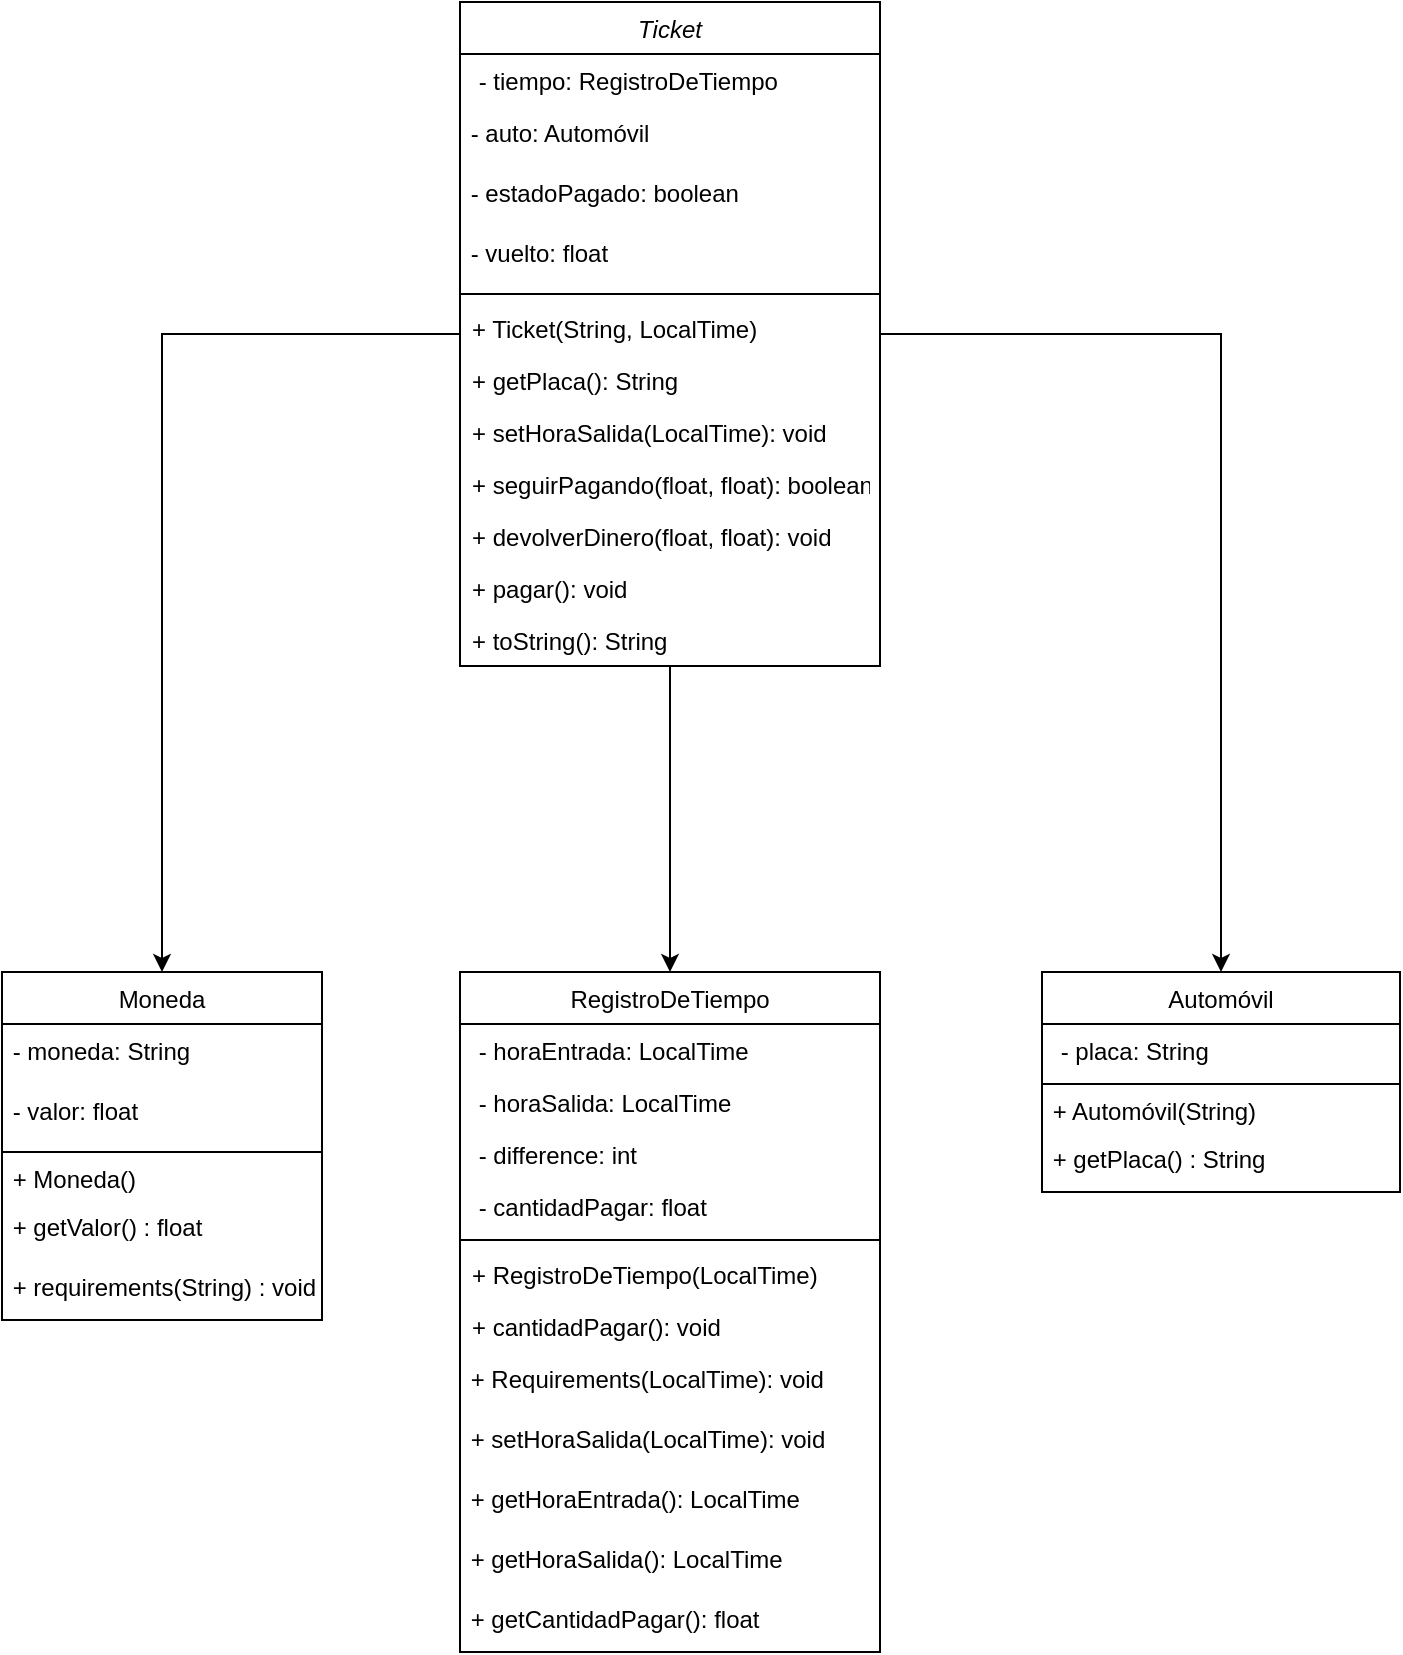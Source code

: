 <mxfile version="12.9.3" type="device"><diagram id="C5RBs43oDa-KdzZeNtuy" name="Page-1"><mxGraphModel dx="6920" dy="3327" grid="1" gridSize="10" guides="1" tooltips="1" connect="1" arrows="1" fold="1" page="1" pageScale="1" pageWidth="827" pageHeight="1169" math="0" shadow="0"><root><mxCell id="WIyWlLk6GJQsqaUBKTNV-0"/><mxCell id="WIyWlLk6GJQsqaUBKTNV-1" parent="WIyWlLk6GJQsqaUBKTNV-0"/><mxCell id="zkfFHV4jXpPFQw0GAbJ--6" value="Moneda" style="swimlane;fontStyle=0;align=center;verticalAlign=top;childLayout=stackLayout;horizontal=1;startSize=26;horizontalStack=0;resizeParent=1;resizeLast=0;collapsible=1;marginBottom=0;rounded=0;shadow=0;strokeWidth=1;" parent="WIyWlLk6GJQsqaUBKTNV-1" vertex="1"><mxGeometry x="80" y="525" width="160" height="174" as="geometry"><mxRectangle x="130" y="380" width="160" height="26" as="alternateBounds"/></mxGeometry></mxCell><mxCell id="4XBfQFPxOakqhCiv4kqH-9" value="&amp;nbsp;- moneda: String" style="text;html=1;" vertex="1" parent="zkfFHV4jXpPFQw0GAbJ--6"><mxGeometry y="26" width="160" height="30" as="geometry"/></mxCell><mxCell id="4XBfQFPxOakqhCiv4kqH-10" value="&amp;nbsp;- valor: float" style="text;html=1;" vertex="1" parent="zkfFHV4jXpPFQw0GAbJ--6"><mxGeometry y="56" width="160" height="30" as="geometry"/></mxCell><mxCell id="zkfFHV4jXpPFQw0GAbJ--9" value="" style="line;html=1;strokeWidth=1;align=left;verticalAlign=middle;spacingTop=-1;spacingLeft=3;spacingRight=3;rotatable=0;labelPosition=right;points=[];portConstraint=eastwest;" parent="zkfFHV4jXpPFQw0GAbJ--6" vertex="1"><mxGeometry y="86" width="160" height="8" as="geometry"/></mxCell><mxCell id="4XBfQFPxOakqhCiv4kqH-12" value="&amp;nbsp;+ Moneda()" style="text;html=1;align=left;verticalAlign=middle;resizable=0;points=[];autosize=1;" vertex="1" parent="zkfFHV4jXpPFQw0GAbJ--6"><mxGeometry y="94" width="160" height="20" as="geometry"/></mxCell><mxCell id="4XBfQFPxOakqhCiv4kqH-14" value="&amp;nbsp;+ getValor() : float" style="text;html=1;" vertex="1" parent="zkfFHV4jXpPFQw0GAbJ--6"><mxGeometry y="114" width="160" height="30" as="geometry"/></mxCell><mxCell id="4XBfQFPxOakqhCiv4kqH-17" value="&amp;nbsp;+ requirements(String) : void" style="text;html=1;" vertex="1" parent="zkfFHV4jXpPFQw0GAbJ--6"><mxGeometry y="144" width="160" height="30" as="geometry"/></mxCell><mxCell id="4XBfQFPxOakqhCiv4kqH-38" style="edgeStyle=orthogonalEdgeStyle;rounded=0;orthogonalLoop=1;jettySize=auto;html=1;" edge="1" parent="WIyWlLk6GJQsqaUBKTNV-1" source="zkfFHV4jXpPFQw0GAbJ--0" target="zkfFHV4jXpPFQw0GAbJ--17"><mxGeometry relative="1" as="geometry"/></mxCell><mxCell id="4XBfQFPxOakqhCiv4kqH-39" style="edgeStyle=orthogonalEdgeStyle;rounded=0;orthogonalLoop=1;jettySize=auto;html=1;" edge="1" parent="WIyWlLk6GJQsqaUBKTNV-1" source="zkfFHV4jXpPFQw0GAbJ--0" target="zkfFHV4jXpPFQw0GAbJ--13"><mxGeometry relative="1" as="geometry"/></mxCell><mxCell id="4XBfQFPxOakqhCiv4kqH-40" style="edgeStyle=orthogonalEdgeStyle;rounded=0;orthogonalLoop=1;jettySize=auto;html=1;" edge="1" parent="WIyWlLk6GJQsqaUBKTNV-1" source="zkfFHV4jXpPFQw0GAbJ--0" target="zkfFHV4jXpPFQw0GAbJ--6"><mxGeometry relative="1" as="geometry"/></mxCell><mxCell id="zkfFHV4jXpPFQw0GAbJ--0" value="Ticket" style="swimlane;fontStyle=2;align=center;verticalAlign=top;childLayout=stackLayout;horizontal=1;startSize=26;horizontalStack=0;resizeParent=1;resizeLast=0;collapsible=1;marginBottom=0;rounded=0;shadow=0;strokeWidth=1;" parent="WIyWlLk6GJQsqaUBKTNV-1" vertex="1"><mxGeometry x="309" y="40" width="210" height="332" as="geometry"><mxRectangle x="230" y="140" width="160" height="26" as="alternateBounds"/></mxGeometry></mxCell><mxCell id="zkfFHV4jXpPFQw0GAbJ--1" value=" - tiempo: RegistroDeTiempo" style="text;align=left;verticalAlign=top;spacingLeft=4;spacingRight=4;overflow=hidden;rotatable=0;points=[[0,0.5],[1,0.5]];portConstraint=eastwest;" parent="zkfFHV4jXpPFQw0GAbJ--0" vertex="1"><mxGeometry y="26" width="210" height="26" as="geometry"/></mxCell><mxCell id="4XBfQFPxOakqhCiv4kqH-19" value="&amp;nbsp;- auto: Automóvil" style="text;html=1;" vertex="1" parent="zkfFHV4jXpPFQw0GAbJ--0"><mxGeometry y="52" width="210" height="30" as="geometry"/></mxCell><mxCell id="4XBfQFPxOakqhCiv4kqH-20" value="&amp;nbsp;- estadoPagado: boolean" style="text;html=1;" vertex="1" parent="zkfFHV4jXpPFQw0GAbJ--0"><mxGeometry y="82" width="210" height="30" as="geometry"/></mxCell><mxCell id="4XBfQFPxOakqhCiv4kqH-21" value="&amp;nbsp;- vuelto: float" style="text;html=1;" vertex="1" parent="zkfFHV4jXpPFQw0GAbJ--0"><mxGeometry y="112" width="210" height="30" as="geometry"/></mxCell><mxCell id="zkfFHV4jXpPFQw0GAbJ--4" value="" style="line;html=1;strokeWidth=1;align=left;verticalAlign=middle;spacingTop=-1;spacingLeft=3;spacingRight=3;rotatable=0;labelPosition=right;points=[];portConstraint=eastwest;" parent="zkfFHV4jXpPFQw0GAbJ--0" vertex="1"><mxGeometry y="142" width="210" height="8" as="geometry"/></mxCell><mxCell id="zkfFHV4jXpPFQw0GAbJ--5" value="+ Ticket(String, LocalTime)" style="text;align=left;verticalAlign=top;spacingLeft=4;spacingRight=4;overflow=hidden;rotatable=0;points=[[0,0.5],[1,0.5]];portConstraint=eastwest;" parent="zkfFHV4jXpPFQw0GAbJ--0" vertex="1"><mxGeometry y="150" width="210" height="26" as="geometry"/></mxCell><mxCell id="4XBfQFPxOakqhCiv4kqH-22" value="+ getPlaca(): String" style="text;align=left;verticalAlign=top;spacingLeft=4;spacingRight=4;overflow=hidden;rotatable=0;points=[[0,0.5],[1,0.5]];portConstraint=eastwest;" vertex="1" parent="zkfFHV4jXpPFQw0GAbJ--0"><mxGeometry y="176" width="210" height="26" as="geometry"/></mxCell><mxCell id="4XBfQFPxOakqhCiv4kqH-23" value="+ setHoraSalida(LocalTime): void" style="text;align=left;verticalAlign=top;spacingLeft=4;spacingRight=4;overflow=hidden;rotatable=0;points=[[0,0.5],[1,0.5]];portConstraint=eastwest;" vertex="1" parent="zkfFHV4jXpPFQw0GAbJ--0"><mxGeometry y="202" width="210" height="26" as="geometry"/></mxCell><mxCell id="4XBfQFPxOakqhCiv4kqH-30" value="+ seguirPagando(float, float): boolean" style="text;align=left;verticalAlign=top;spacingLeft=4;spacingRight=4;overflow=hidden;rotatable=0;points=[[0,0.5],[1,0.5]];portConstraint=eastwest;" vertex="1" parent="zkfFHV4jXpPFQw0GAbJ--0"><mxGeometry y="228" width="210" height="26" as="geometry"/></mxCell><mxCell id="4XBfQFPxOakqhCiv4kqH-31" value="+ devolverDinero(float, float): void" style="text;align=left;verticalAlign=top;spacingLeft=4;spacingRight=4;overflow=hidden;rotatable=0;points=[[0,0.5],[1,0.5]];portConstraint=eastwest;" vertex="1" parent="zkfFHV4jXpPFQw0GAbJ--0"><mxGeometry y="254" width="210" height="26" as="geometry"/></mxCell><mxCell id="4XBfQFPxOakqhCiv4kqH-33" value="+ pagar(): void" style="text;align=left;verticalAlign=top;spacingLeft=4;spacingRight=4;overflow=hidden;rotatable=0;points=[[0,0.5],[1,0.5]];portConstraint=eastwest;" vertex="1" parent="zkfFHV4jXpPFQw0GAbJ--0"><mxGeometry y="280" width="210" height="26" as="geometry"/></mxCell><mxCell id="4XBfQFPxOakqhCiv4kqH-34" value="+ toString(): String" style="text;align=left;verticalAlign=top;spacingLeft=4;spacingRight=4;overflow=hidden;rotatable=0;points=[[0,0.5],[1,0.5]];portConstraint=eastwest;" vertex="1" parent="zkfFHV4jXpPFQw0GAbJ--0"><mxGeometry y="306" width="210" height="26" as="geometry"/></mxCell><mxCell id="zkfFHV4jXpPFQw0GAbJ--17" value="RegistroDeTiempo" style="swimlane;fontStyle=0;align=center;verticalAlign=top;childLayout=stackLayout;horizontal=1;startSize=26;horizontalStack=0;resizeParent=1;resizeLast=0;collapsible=1;marginBottom=0;rounded=0;shadow=0;strokeWidth=1;" parent="WIyWlLk6GJQsqaUBKTNV-1" vertex="1"><mxGeometry x="309" y="525" width="210" height="340" as="geometry"><mxRectangle x="550" y="140" width="160" height="26" as="alternateBounds"/></mxGeometry></mxCell><mxCell id="zkfFHV4jXpPFQw0GAbJ--18" value=" - horaEntrada: LocalTime" style="text;align=left;verticalAlign=top;spacingLeft=4;spacingRight=4;overflow=hidden;rotatable=0;points=[[0,0.5],[1,0.5]];portConstraint=eastwest;" parent="zkfFHV4jXpPFQw0GAbJ--17" vertex="1"><mxGeometry y="26" width="210" height="26" as="geometry"/></mxCell><mxCell id="zkfFHV4jXpPFQw0GAbJ--19" value=" - horaSalida: LocalTime" style="text;align=left;verticalAlign=top;spacingLeft=4;spacingRight=4;overflow=hidden;rotatable=0;points=[[0,0.5],[1,0.5]];portConstraint=eastwest;rounded=0;shadow=0;html=0;" parent="zkfFHV4jXpPFQw0GAbJ--17" vertex="1"><mxGeometry y="52" width="210" height="26" as="geometry"/></mxCell><mxCell id="zkfFHV4jXpPFQw0GAbJ--20" value=" - difference: int" style="text;align=left;verticalAlign=top;spacingLeft=4;spacingRight=4;overflow=hidden;rotatable=0;points=[[0,0.5],[1,0.5]];portConstraint=eastwest;rounded=0;shadow=0;html=0;" parent="zkfFHV4jXpPFQw0GAbJ--17" vertex="1"><mxGeometry y="78" width="210" height="26" as="geometry"/></mxCell><mxCell id="zkfFHV4jXpPFQw0GAbJ--21" value=" - cantidadPagar: float" style="text;align=left;verticalAlign=top;spacingLeft=4;spacingRight=4;overflow=hidden;rotatable=0;points=[[0,0.5],[1,0.5]];portConstraint=eastwest;rounded=0;shadow=0;html=0;" parent="zkfFHV4jXpPFQw0GAbJ--17" vertex="1"><mxGeometry y="104" width="210" height="26" as="geometry"/></mxCell><mxCell id="zkfFHV4jXpPFQw0GAbJ--23" value="" style="line;html=1;strokeWidth=1;align=left;verticalAlign=middle;spacingTop=-1;spacingLeft=3;spacingRight=3;rotatable=0;labelPosition=right;points=[];portConstraint=eastwest;" parent="zkfFHV4jXpPFQw0GAbJ--17" vertex="1"><mxGeometry y="130" width="210" height="8" as="geometry"/></mxCell><mxCell id="zkfFHV4jXpPFQw0GAbJ--24" value="+ RegistroDeTiempo(LocalTime)" style="text;align=left;verticalAlign=top;spacingLeft=4;spacingRight=4;overflow=hidden;rotatable=0;points=[[0,0.5],[1,0.5]];portConstraint=eastwest;" parent="zkfFHV4jXpPFQw0GAbJ--17" vertex="1"><mxGeometry y="138" width="210" height="26" as="geometry"/></mxCell><mxCell id="zkfFHV4jXpPFQw0GAbJ--25" value="+ cantidadPagar(): void" style="text;align=left;verticalAlign=top;spacingLeft=4;spacingRight=4;overflow=hidden;rotatable=0;points=[[0,0.5],[1,0.5]];portConstraint=eastwest;" parent="zkfFHV4jXpPFQw0GAbJ--17" vertex="1"><mxGeometry y="164" width="210" height="26" as="geometry"/></mxCell><mxCell id="4XBfQFPxOakqhCiv4kqH-3" value="&amp;nbsp;+ Requirements(LocalTime): void" style="text;html=1;" vertex="1" parent="zkfFHV4jXpPFQw0GAbJ--17"><mxGeometry y="190" width="210" height="30" as="geometry"/></mxCell><mxCell id="4XBfQFPxOakqhCiv4kqH-5" value="&amp;nbsp;+ setHoraSalida(LocalTime): void" style="text;html=1;" vertex="1" parent="zkfFHV4jXpPFQw0GAbJ--17"><mxGeometry y="220" width="210" height="30" as="geometry"/></mxCell><mxCell id="4XBfQFPxOakqhCiv4kqH-6" value="&amp;nbsp;+ getHoraEntrada(): LocalTime" style="text;html=1;" vertex="1" parent="zkfFHV4jXpPFQw0GAbJ--17"><mxGeometry y="250" width="210" height="30" as="geometry"/></mxCell><mxCell id="4XBfQFPxOakqhCiv4kqH-7" value="&amp;nbsp;+ getHoraSalida(): LocalTime" style="text;html=1;" vertex="1" parent="zkfFHV4jXpPFQw0GAbJ--17"><mxGeometry y="280" width="210" height="30" as="geometry"/></mxCell><mxCell id="4XBfQFPxOakqhCiv4kqH-8" value="&amp;nbsp;+ getCantidadPagar(): float" style="text;html=1;" vertex="1" parent="zkfFHV4jXpPFQw0GAbJ--17"><mxGeometry y="310" width="210" height="30" as="geometry"/></mxCell><mxCell id="zkfFHV4jXpPFQw0GAbJ--13" value="Automóvil" style="swimlane;fontStyle=0;align=center;verticalAlign=top;childLayout=stackLayout;horizontal=1;startSize=26;horizontalStack=0;resizeParent=1;resizeLast=0;collapsible=1;marginBottom=0;rounded=0;shadow=0;strokeWidth=1;" parent="WIyWlLk6GJQsqaUBKTNV-1" vertex="1"><mxGeometry x="600" y="525" width="179" height="110" as="geometry"><mxRectangle x="340" y="380" width="170" height="26" as="alternateBounds"/></mxGeometry></mxCell><mxCell id="zkfFHV4jXpPFQw0GAbJ--14" value=" - placa: String" style="text;align=left;verticalAlign=top;spacingLeft=4;spacingRight=4;overflow=hidden;rotatable=0;points=[[0,0.5],[1,0.5]];portConstraint=eastwest;" parent="zkfFHV4jXpPFQw0GAbJ--13" vertex="1"><mxGeometry y="26" width="179" height="26" as="geometry"/></mxCell><mxCell id="zkfFHV4jXpPFQw0GAbJ--15" value="" style="line;html=1;strokeWidth=1;align=left;verticalAlign=middle;spacingTop=-1;spacingLeft=3;spacingRight=3;rotatable=0;labelPosition=right;points=[];portConstraint=eastwest;" parent="zkfFHV4jXpPFQw0GAbJ--13" vertex="1"><mxGeometry y="52" width="179" height="8" as="geometry"/></mxCell><mxCell id="4XBfQFPxOakqhCiv4kqH-1" value="&amp;nbsp;+ Automóvil(String)" style="text;html=1;align=left;verticalAlign=middle;resizable=0;points=[];autosize=1;" vertex="1" parent="zkfFHV4jXpPFQw0GAbJ--13"><mxGeometry y="60" width="179" height="20" as="geometry"/></mxCell><mxCell id="4XBfQFPxOakqhCiv4kqH-2" value="&amp;nbsp;+ getPlaca() : String" style="text;html=1;" vertex="1" parent="zkfFHV4jXpPFQw0GAbJ--13"><mxGeometry y="80" width="179" height="30" as="geometry"/></mxCell></root></mxGraphModel></diagram></mxfile>